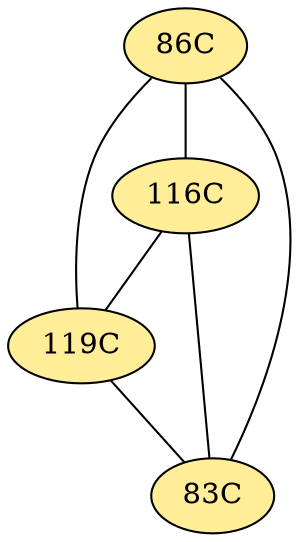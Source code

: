 // The Round Table
graph {
	"86C" [fillcolor="#FFED97" style=radial]
	"116C" [fillcolor="#FFED97" style=radial]
	"86C" -- "116C" [penwidth=1]
	"86C" [fillcolor="#FFED97" style=radial]
	"119C" [fillcolor="#FFED97" style=radial]
	"86C" -- "119C" [penwidth=1]
	"86C" [fillcolor="#FFED97" style=radial]
	"83C" [fillcolor="#FFED97" style=radial]
	"86C" -- "83C" [penwidth=1]
	"116C" [fillcolor="#FFED97" style=radial]
	"119C" [fillcolor="#FFED97" style=radial]
	"116C" -- "119C" [penwidth=1]
	"116C" [fillcolor="#FFED97" style=radial]
	"83C" [fillcolor="#FFED97" style=radial]
	"116C" -- "83C" [penwidth=1]
	"119C" [fillcolor="#FFED97" style=radial]
	"83C" [fillcolor="#FFED97" style=radial]
	"119C" -- "83C" [penwidth=1]
}

